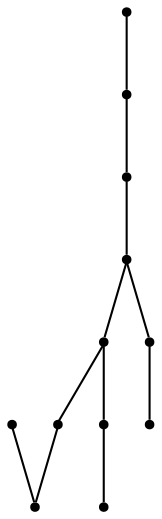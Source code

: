 graph {
  node [shape=point,comment="{\"directed\":false,\"doi\":\"10.4230/LIPIcs.GD.2024.32\",\"figure\":\"14 (3)\"}"]

  v0 [pos="728.4197367192686,1031.8654611107652"]
  v1 [pos="691.8861097908623,922.0439177287467"]
  v2 [pos="691.8861097908623,1031.8106546747604"]
  v3 [pos="728.4815518403974,922.0507844283854"]
  v4 [pos="664.4394964558091,1031.8037879751216"]
  v5 [pos="655.228916216002,922.1055908643903"]
  v6 [pos="618.6335377622705,1031.8654611107654"]
  v7 [pos="609.5463969773102,922.0369238680037"]
  v8 [pos="582.0998472380606,1031.8037879751218"]
  v9 [pos="582.0380957127354,922.1055908643903"]
  v10 [pos="545.4427172590039,1031.8654611107654"]
  v11 [pos="508.8472911084197,922.112457564029"]

  v0 -- v1 [id="-1",pos="728.4197367192686,1031.8654611107652 691.8861097908623,922.0439177287467 691.8861097908623,922.0439177287467 691.8861097908623,922.0439177287467"]
  v11 -- v10 [id="-2",pos="508.8472911084197,922.112457564029 545.4427172590039,1031.8654611107654 545.4427172590039,1031.8654611107654 545.4427172590039,1031.8654611107654"]
  v10 -- v9 [id="-3",pos="545.4427172590039,1031.8654611107654 582.0380957127354,922.1055908643903 582.0380957127354,922.1055908643903 582.0380957127354,922.1055908643903"]
  v9 -- v6 [id="-4",pos="582.0380957127354,922.1055908643903 618.6335377622705,1031.8654611107654 618.6335377622705,1031.8654611107654 618.6335377622705,1031.8654611107654"]
  v7 -- v8 [id="-5",pos="609.5463969773102,922.0369238680037 582.0998472380606,1031.8037879751218 582.0998472380606,1031.8037879751218 582.0998472380606,1031.8037879751218"]
  v6 -- v7 [id="-6",pos="618.6335377622705,1031.8654611107654 609.5463969773102,922.0369238680037 609.5463969773102,922.0369238680037 609.5463969773102,922.0369238680037"]
  v6 -- v5 [id="-7",pos="618.6335377622705,1031.8654611107654 655.228916216002,922.1055908643903 655.228916216002,922.1055908643903 655.228916216002,922.1055908643903"]
  v5 -- v4 [id="-8",pos="655.228916216002,922.1055908643903 664.4394964558091,1031.8037879751216 664.4394964558091,1031.8037879751216 664.4394964558091,1031.8037879751216"]
  v5 -- v2 [id="-9",pos="655.228916216002,922.1055908643903 691.8861097908623,1031.8106546747604 691.8861097908623,1031.8106546747604 691.8861097908623,1031.8106546747604"]
  v4 -- v1 [id="-10",pos="664.4394964558091,1031.8037879751216 691.8861097908623,922.0439177287467 691.8861097908623,922.0439177287467 691.8861097908623,922.0439177287467"]
  v2 -- v3 [id="-11",pos="691.8861097908623,1031.8106546747604 728.4815518403974,922.0507844283854 728.4815518403974,922.0507844283854 728.4815518403974,922.0507844283854"]
}